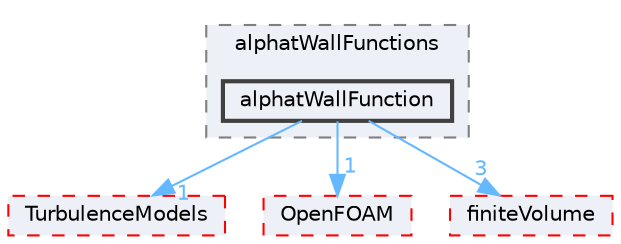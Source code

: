 digraph "src/thermoTools/derivedFvPatchFields/wallFunctions/alphatWallFunctions/alphatWallFunction"
{
 // LATEX_PDF_SIZE
  bgcolor="transparent";
  edge [fontname=Helvetica,fontsize=10,labelfontname=Helvetica,labelfontsize=10];
  node [fontname=Helvetica,fontsize=10,shape=box,height=0.2,width=0.4];
  compound=true
  subgraph clusterdir_4b9d9555881f07059a2873bb99f4854f {
    graph [ bgcolor="#edf0f7", pencolor="grey50", label="alphatWallFunctions", fontname=Helvetica,fontsize=10 style="filled,dashed", URL="dir_4b9d9555881f07059a2873bb99f4854f.html",tooltip=""]
  dir_d8bca899cba74f89b7df7d9e6f880a14 [label="alphatWallFunction", fillcolor="#edf0f7", color="grey25", style="filled,bold", URL="dir_d8bca899cba74f89b7df7d9e6f880a14.html",tooltip=""];
  }
  dir_1eda626aeac0f0ad2848c36acaa5d501 [label="TurbulenceModels", fillcolor="#edf0f7", color="red", style="filled,dashed", URL="dir_1eda626aeac0f0ad2848c36acaa5d501.html",tooltip=""];
  dir_c5473ff19b20e6ec4dfe5c310b3778a8 [label="OpenFOAM", fillcolor="#edf0f7", color="red", style="filled,dashed", URL="dir_c5473ff19b20e6ec4dfe5c310b3778a8.html",tooltip=""];
  dir_9bd15774b555cf7259a6fa18f99fe99b [label="finiteVolume", fillcolor="#edf0f7", color="red", style="filled,dashed", URL="dir_9bd15774b555cf7259a6fa18f99fe99b.html",tooltip=""];
  dir_d8bca899cba74f89b7df7d9e6f880a14->dir_1eda626aeac0f0ad2848c36acaa5d501 [headlabel="1", labeldistance=1.5 headhref="dir_000098_004143.html" href="dir_000098_004143.html" color="steelblue1" fontcolor="steelblue1"];
  dir_d8bca899cba74f89b7df7d9e6f880a14->dir_9bd15774b555cf7259a6fa18f99fe99b [headlabel="3", labeldistance=1.5 headhref="dir_000098_001387.html" href="dir_000098_001387.html" color="steelblue1" fontcolor="steelblue1"];
  dir_d8bca899cba74f89b7df7d9e6f880a14->dir_c5473ff19b20e6ec4dfe5c310b3778a8 [headlabel="1", labeldistance=1.5 headhref="dir_000098_002695.html" href="dir_000098_002695.html" color="steelblue1" fontcolor="steelblue1"];
}
